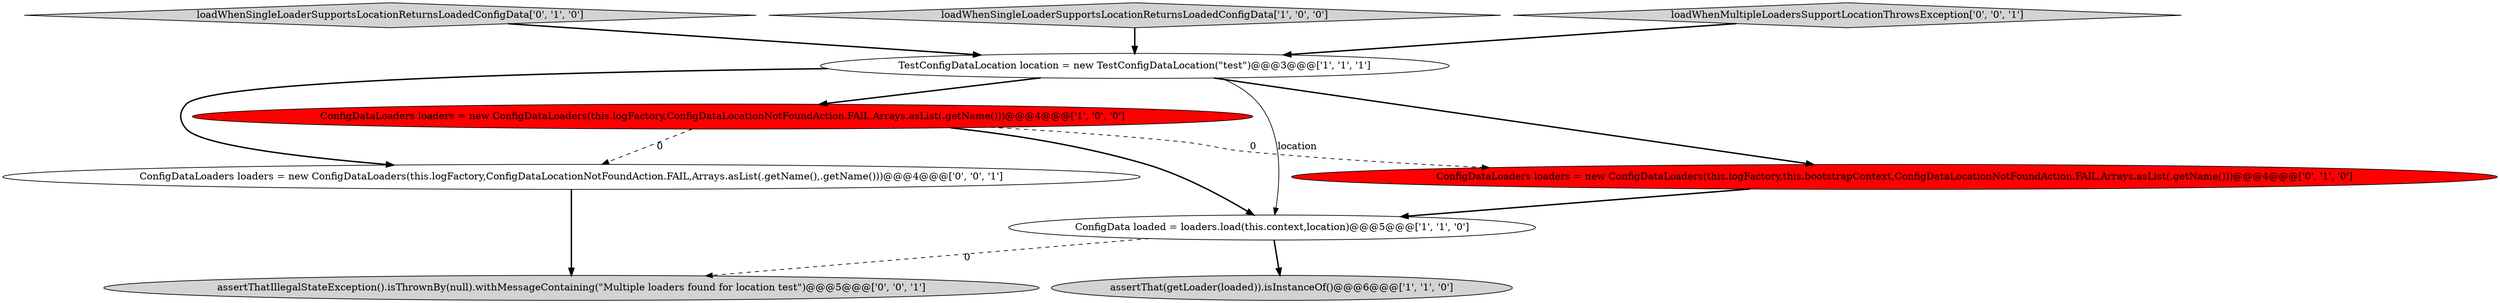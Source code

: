 digraph {
6 [style = filled, label = "loadWhenSingleLoaderSupportsLocationReturnsLoadedConfigData['0', '1', '0']", fillcolor = lightgray, shape = diamond image = "AAA0AAABBB2BBB"];
2 [style = filled, label = "loadWhenSingleLoaderSupportsLocationReturnsLoadedConfigData['1', '0', '0']", fillcolor = lightgray, shape = diamond image = "AAA0AAABBB1BBB"];
4 [style = filled, label = "ConfigDataLoaders loaders = new ConfigDataLoaders(this.logFactory,ConfigDataLocationNotFoundAction.FAIL,Arrays.asList(.getName()))@@@4@@@['1', '0', '0']", fillcolor = red, shape = ellipse image = "AAA1AAABBB1BBB"];
9 [style = filled, label = "loadWhenMultipleLoadersSupportLocationThrowsException['0', '0', '1']", fillcolor = lightgray, shape = diamond image = "AAA0AAABBB3BBB"];
7 [style = filled, label = "ConfigDataLoaders loaders = new ConfigDataLoaders(this.logFactory,ConfigDataLocationNotFoundAction.FAIL,Arrays.asList(.getName(),.getName()))@@@4@@@['0', '0', '1']", fillcolor = white, shape = ellipse image = "AAA0AAABBB3BBB"];
1 [style = filled, label = "TestConfigDataLocation location = new TestConfigDataLocation(\"test\")@@@3@@@['1', '1', '1']", fillcolor = white, shape = ellipse image = "AAA0AAABBB1BBB"];
5 [style = filled, label = "ConfigDataLoaders loaders = new ConfigDataLoaders(this.logFactory,this.bootstrapContext,ConfigDataLocationNotFoundAction.FAIL,Arrays.asList(.getName()))@@@4@@@['0', '1', '0']", fillcolor = red, shape = ellipse image = "AAA1AAABBB2BBB"];
8 [style = filled, label = "assertThatIllegalStateException().isThrownBy(null).withMessageContaining(\"Multiple loaders found for location test\")@@@5@@@['0', '0', '1']", fillcolor = lightgray, shape = ellipse image = "AAA0AAABBB3BBB"];
3 [style = filled, label = "assertThat(getLoader(loaded)).isInstanceOf()@@@6@@@['1', '1', '0']", fillcolor = lightgray, shape = ellipse image = "AAA0AAABBB1BBB"];
0 [style = filled, label = "ConfigData loaded = loaders.load(this.context,location)@@@5@@@['1', '1', '0']", fillcolor = white, shape = ellipse image = "AAA0AAABBB1BBB"];
1->5 [style = bold, label=""];
0->3 [style = bold, label=""];
4->5 [style = dashed, label="0"];
6->1 [style = bold, label=""];
0->8 [style = dashed, label="0"];
1->4 [style = bold, label=""];
1->0 [style = solid, label="location"];
9->1 [style = bold, label=""];
5->0 [style = bold, label=""];
7->8 [style = bold, label=""];
4->7 [style = dashed, label="0"];
1->7 [style = bold, label=""];
2->1 [style = bold, label=""];
4->0 [style = bold, label=""];
}
